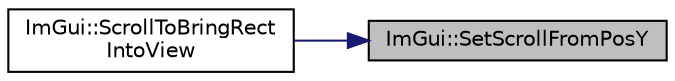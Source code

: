 digraph "ImGui::SetScrollFromPosY"
{
 // LATEX_PDF_SIZE
  edge [fontname="Helvetica",fontsize="10",labelfontname="Helvetica",labelfontsize="10"];
  node [fontname="Helvetica",fontsize="10",shape=record];
  rankdir="RL";
  Node1 [label="ImGui::SetScrollFromPosY",height=0.2,width=0.4,color="black", fillcolor="grey75", style="filled", fontcolor="black",tooltip=" "];
  Node1 -> Node2 [dir="back",color="midnightblue",fontsize="10",style="solid",fontname="Helvetica"];
  Node2 [label="ImGui::ScrollToBringRect\lIntoView",height=0.2,width=0.4,color="black", fillcolor="white", style="filled",URL="$namespace_im_gui.html#ae67484f13a5004730437a330255f9688",tooltip=" "];
}
